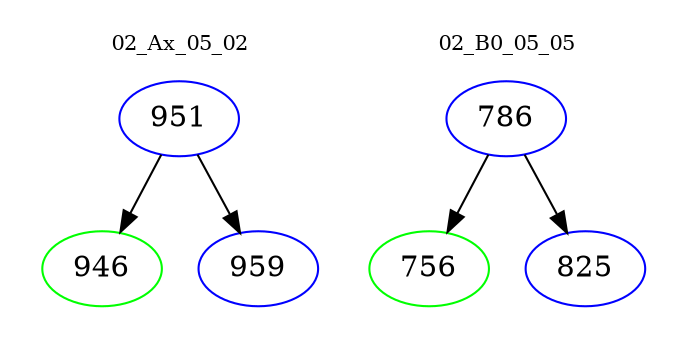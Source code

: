 digraph{
subgraph cluster_0 {
color = white
label = "02_Ax_05_02";
fontsize=10;
T0_951 [label="951", color="blue"]
T0_951 -> T0_946 [color="black"]
T0_946 [label="946", color="green"]
T0_951 -> T0_959 [color="black"]
T0_959 [label="959", color="blue"]
}
subgraph cluster_1 {
color = white
label = "02_B0_05_05";
fontsize=10;
T1_786 [label="786", color="blue"]
T1_786 -> T1_756 [color="black"]
T1_756 [label="756", color="green"]
T1_786 -> T1_825 [color="black"]
T1_825 [label="825", color="blue"]
}
}
